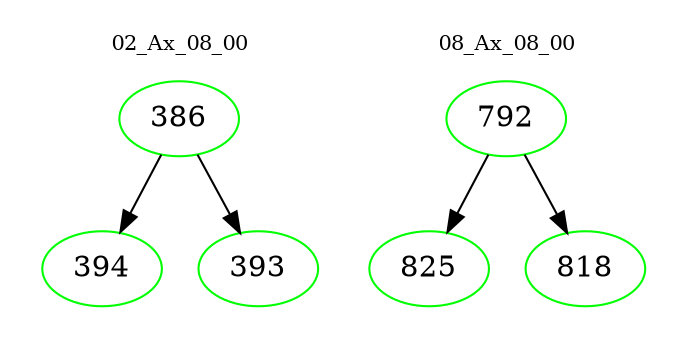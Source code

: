 digraph{
subgraph cluster_0 {
color = white
label = "02_Ax_08_00";
fontsize=10;
T0_386 [label="386", color="green"]
T0_386 -> T0_394 [color="black"]
T0_394 [label="394", color="green"]
T0_386 -> T0_393 [color="black"]
T0_393 [label="393", color="green"]
}
subgraph cluster_1 {
color = white
label = "08_Ax_08_00";
fontsize=10;
T1_792 [label="792", color="green"]
T1_792 -> T1_825 [color="black"]
T1_825 [label="825", color="green"]
T1_792 -> T1_818 [color="black"]
T1_818 [label="818", color="green"]
}
}
